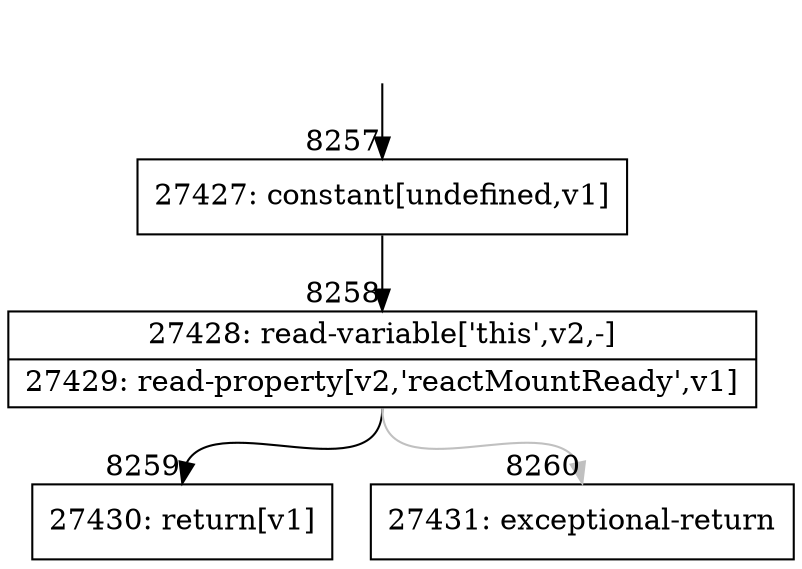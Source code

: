 digraph {
rankdir="TD"
BB_entry605[shape=none,label=""];
BB_entry605 -> BB8257 [tailport=s, headport=n, headlabel="    8257"]
BB8257 [shape=record label="{27427: constant[undefined,v1]}" ] 
BB8257 -> BB8258 [tailport=s, headport=n, headlabel="      8258"]
BB8258 [shape=record label="{27428: read-variable['this',v2,-]|27429: read-property[v2,'reactMountReady',v1]}" ] 
BB8258 -> BB8259 [tailport=s, headport=n, headlabel="      8259"]
BB8258 -> BB8260 [tailport=s, headport=n, color=gray, headlabel="      8260"]
BB8259 [shape=record label="{27430: return[v1]}" ] 
BB8260 [shape=record label="{27431: exceptional-return}" ] 
//#$~ 14476
}
